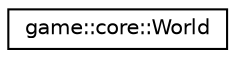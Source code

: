 digraph "Graphical Class Hierarchy"
{
 // LATEX_PDF_SIZE
  edge [fontname="Helvetica",fontsize="10",labelfontname="Helvetica",labelfontsize="10"];
  node [fontname="Helvetica",fontsize="10",shape=record];
  rankdir="LR";
  Node0 [label="game::core::World",height=0.2,width=0.4,color="black", fillcolor="white", style="filled",URL="$classgame_1_1core_1_1_world.html",tooltip="The World object is a container that contains a reference on all game objects."];
}
